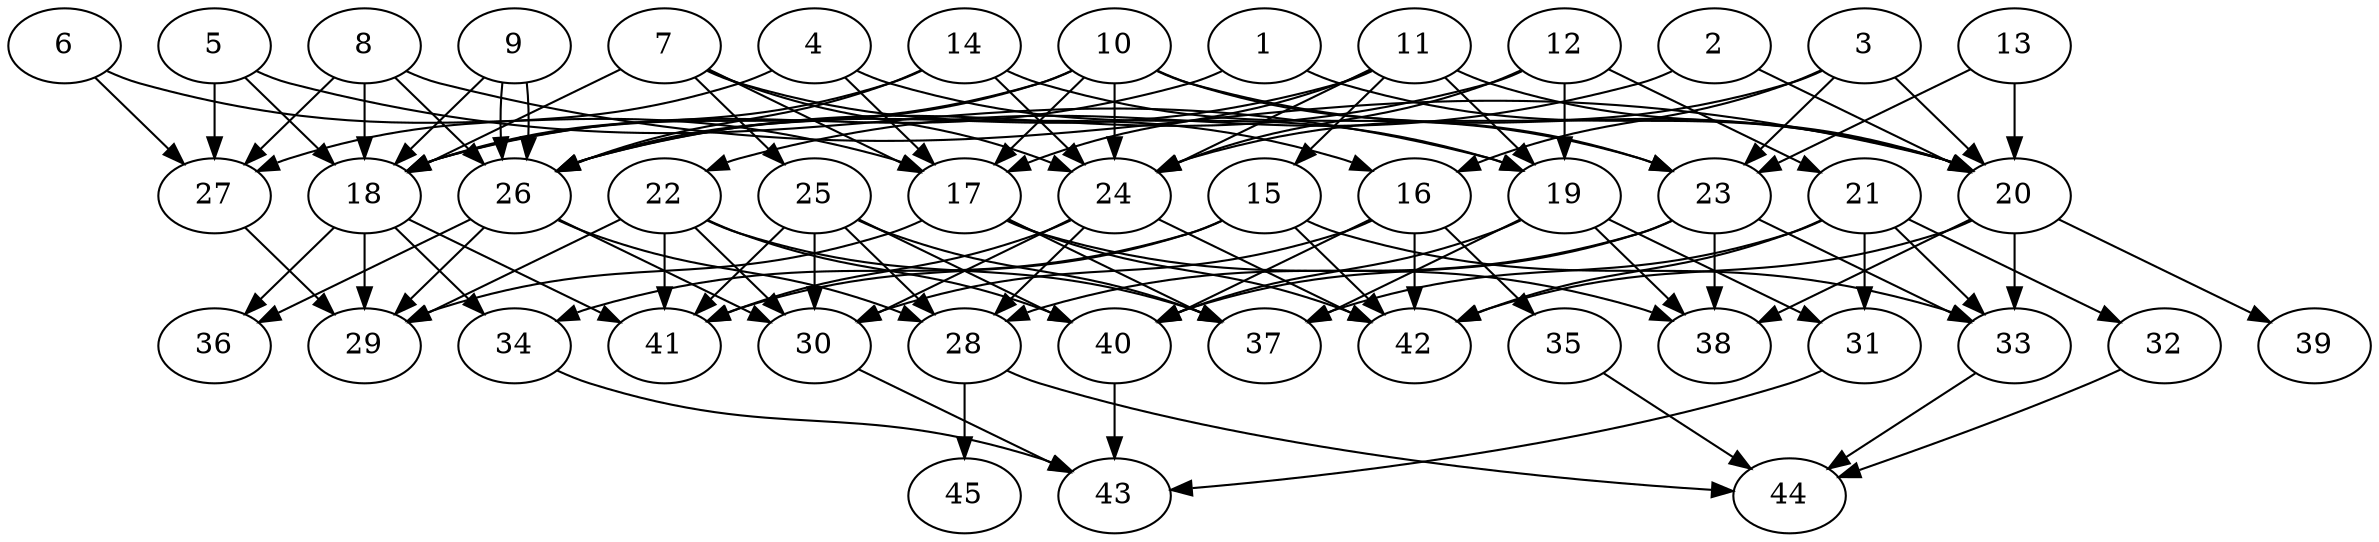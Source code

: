 // DAG automatically generated by daggen at Thu Oct  3 14:07:24 2019
// ./daggen --dot -n 45 --ccr 0.4 --fat 0.7 --regular 0.7 --density 0.5 --mindata 5242880 --maxdata 52428800 
digraph G {
  1 [size="46824960", alpha="0.02", expect_size="18729984"] 
  1 -> 18 [size ="18729984"]
  1 -> 20 [size ="18729984"]
  2 [size="46993920", alpha="0.19", expect_size="18797568"] 
  2 -> 20 [size ="18797568"]
  2 -> 22 [size ="18797568"]
  3 [size="32568320", alpha="0.13", expect_size="13027328"] 
  3 -> 16 [size ="13027328"]
  3 -> 20 [size ="13027328"]
  3 -> 23 [size ="13027328"]
  3 -> 24 [size ="13027328"]
  4 [size="22791680", alpha="0.02", expect_size="9116672"] 
  4 -> 17 [size ="9116672"]
  4 -> 19 [size ="9116672"]
  4 -> 27 [size ="9116672"]
  5 [size="30960640", alpha="0.12", expect_size="12384256"] 
  5 -> 18 [size ="12384256"]
  5 -> 19 [size ="12384256"]
  5 -> 27 [size ="12384256"]
  6 [size="76661760", alpha="0.02", expect_size="30664704"] 
  6 -> 17 [size ="30664704"]
  6 -> 27 [size ="30664704"]
  7 [size="103080960", alpha="0.08", expect_size="41232384"] 
  7 -> 16 [size ="41232384"]
  7 -> 17 [size ="41232384"]
  7 -> 18 [size ="41232384"]
  7 -> 24 [size ="41232384"]
  7 -> 25 [size ="41232384"]
  8 [size="114465280", alpha="0.04", expect_size="45786112"] 
  8 -> 18 [size ="45786112"]
  8 -> 20 [size ="45786112"]
  8 -> 26 [size ="45786112"]
  8 -> 27 [size ="45786112"]
  9 [size="63662080", alpha="0.08", expect_size="25464832"] 
  9 -> 18 [size ="25464832"]
  9 -> 26 [size ="25464832"]
  9 -> 26 [size ="25464832"]
  10 [size="125698560", alpha="0.01", expect_size="50279424"] 
  10 -> 17 [size ="50279424"]
  10 -> 18 [size ="50279424"]
  10 -> 20 [size ="50279424"]
  10 -> 23 [size ="50279424"]
  10 -> 24 [size ="50279424"]
  10 -> 26 [size ="50279424"]
  11 [size="13158400", alpha="0.05", expect_size="5263360"] 
  11 -> 15 [size ="5263360"]
  11 -> 17 [size ="5263360"]
  11 -> 19 [size ="5263360"]
  11 -> 20 [size ="5263360"]
  11 -> 24 [size ="5263360"]
  11 -> 26 [size ="5263360"]
  12 [size="22307840", alpha="0.07", expect_size="8923136"] 
  12 -> 19 [size ="8923136"]
  12 -> 21 [size ="8923136"]
  12 -> 24 [size ="8923136"]
  12 -> 26 [size ="8923136"]
  13 [size="17881600", alpha="0.19", expect_size="7152640"] 
  13 -> 20 [size ="7152640"]
  13 -> 23 [size ="7152640"]
  14 [size="91648000", alpha="0.03", expect_size="36659200"] 
  14 -> 18 [size ="36659200"]
  14 -> 23 [size ="36659200"]
  14 -> 24 [size ="36659200"]
  14 -> 26 [size ="36659200"]
  15 [size="106145280", alpha="0.09", expect_size="42458112"] 
  15 -> 33 [size ="42458112"]
  15 -> 34 [size ="42458112"]
  15 -> 41 [size ="42458112"]
  15 -> 42 [size ="42458112"]
  16 [size="59983360", alpha="0.03", expect_size="23993344"] 
  16 -> 30 [size ="23993344"]
  16 -> 35 [size ="23993344"]
  16 -> 40 [size ="23993344"]
  16 -> 42 [size ="23993344"]
  17 [size="71170560", alpha="0.06", expect_size="28468224"] 
  17 -> 29 [size ="28468224"]
  17 -> 37 [size ="28468224"]
  17 -> 38 [size ="28468224"]
  17 -> 42 [size ="28468224"]
  18 [size="118417920", alpha="0.01", expect_size="47367168"] 
  18 -> 29 [size ="47367168"]
  18 -> 34 [size ="47367168"]
  18 -> 36 [size ="47367168"]
  18 -> 41 [size ="47367168"]
  19 [size="26019840", alpha="0.10", expect_size="10407936"] 
  19 -> 31 [size ="10407936"]
  19 -> 37 [size ="10407936"]
  19 -> 38 [size ="10407936"]
  19 -> 40 [size ="10407936"]
  20 [size="71326720", alpha="0.08", expect_size="28530688"] 
  20 -> 33 [size ="28530688"]
  20 -> 38 [size ="28530688"]
  20 -> 39 [size ="28530688"]
  20 -> 42 [size ="28530688"]
  21 [size="79905280", alpha="0.11", expect_size="31962112"] 
  21 -> 31 [size ="31962112"]
  21 -> 32 [size ="31962112"]
  21 -> 33 [size ="31962112"]
  21 -> 37 [size ="31962112"]
  21 -> 42 [size ="31962112"]
  22 [size="110077440", alpha="0.00", expect_size="44030976"] 
  22 -> 29 [size ="44030976"]
  22 -> 30 [size ="44030976"]
  22 -> 37 [size ="44030976"]
  22 -> 40 [size ="44030976"]
  22 -> 41 [size ="44030976"]
  23 [size="33681920", alpha="0.12", expect_size="13472768"] 
  23 -> 28 [size ="13472768"]
  23 -> 33 [size ="13472768"]
  23 -> 38 [size ="13472768"]
  23 -> 40 [size ="13472768"]
  24 [size="26941440", alpha="0.06", expect_size="10776576"] 
  24 -> 28 [size ="10776576"]
  24 -> 30 [size ="10776576"]
  24 -> 41 [size ="10776576"]
  24 -> 42 [size ="10776576"]
  25 [size="44902400", alpha="0.04", expect_size="17960960"] 
  25 -> 28 [size ="17960960"]
  25 -> 30 [size ="17960960"]
  25 -> 37 [size ="17960960"]
  25 -> 40 [size ="17960960"]
  25 -> 41 [size ="17960960"]
  26 [size="98119680", alpha="0.11", expect_size="39247872"] 
  26 -> 28 [size ="39247872"]
  26 -> 29 [size ="39247872"]
  26 -> 30 [size ="39247872"]
  26 -> 36 [size ="39247872"]
  27 [size="117813760", alpha="0.14", expect_size="47125504"] 
  27 -> 29 [size ="47125504"]
  28 [size="34339840", alpha="0.15", expect_size="13735936"] 
  28 -> 44 [size ="13735936"]
  28 -> 45 [size ="13735936"]
  29 [size="39262720", alpha="0.04", expect_size="15705088"] 
  30 [size="97994240", alpha="0.12", expect_size="39197696"] 
  30 -> 43 [size ="39197696"]
  31 [size="24821760", alpha="0.20", expect_size="9928704"] 
  31 -> 43 [size ="9928704"]
  32 [size="89390080", alpha="0.09", expect_size="35756032"] 
  32 -> 44 [size ="35756032"]
  33 [size="89664000", alpha="0.19", expect_size="35865600"] 
  33 -> 44 [size ="35865600"]
  34 [size="45102080", alpha="0.03", expect_size="18040832"] 
  34 -> 43 [size ="18040832"]
  35 [size="83356160", alpha="0.02", expect_size="33342464"] 
  35 -> 44 [size ="33342464"]
  36 [size="104314880", alpha="0.10", expect_size="41725952"] 
  37 [size="53570560", alpha="0.07", expect_size="21428224"] 
  38 [size="21096960", alpha="0.02", expect_size="8438784"] 
  39 [size="108252160", alpha="0.19", expect_size="43300864"] 
  40 [size="129666560", alpha="0.06", expect_size="51866624"] 
  40 -> 43 [size ="51866624"]
  41 [size="79961600", alpha="0.05", expect_size="31984640"] 
  42 [size="77158400", alpha="0.20", expect_size="30863360"] 
  43 [size="130457600", alpha="0.18", expect_size="52183040"] 
  44 [size="126671360", alpha="0.19", expect_size="50668544"] 
  45 [size="26373120", alpha="0.05", expect_size="10549248"] 
}
